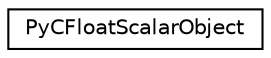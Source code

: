 digraph "Graphical Class Hierarchy"
{
 // LATEX_PDF_SIZE
  edge [fontname="Helvetica",fontsize="10",labelfontname="Helvetica",labelfontsize="10"];
  node [fontname="Helvetica",fontsize="10",shape=record];
  rankdir="LR";
  Node0 [label="PyCFloatScalarObject",height=0.2,width=0.4,color="black", fillcolor="white", style="filled",URL="$structPyCFloatScalarObject.html",tooltip=" "];
}
